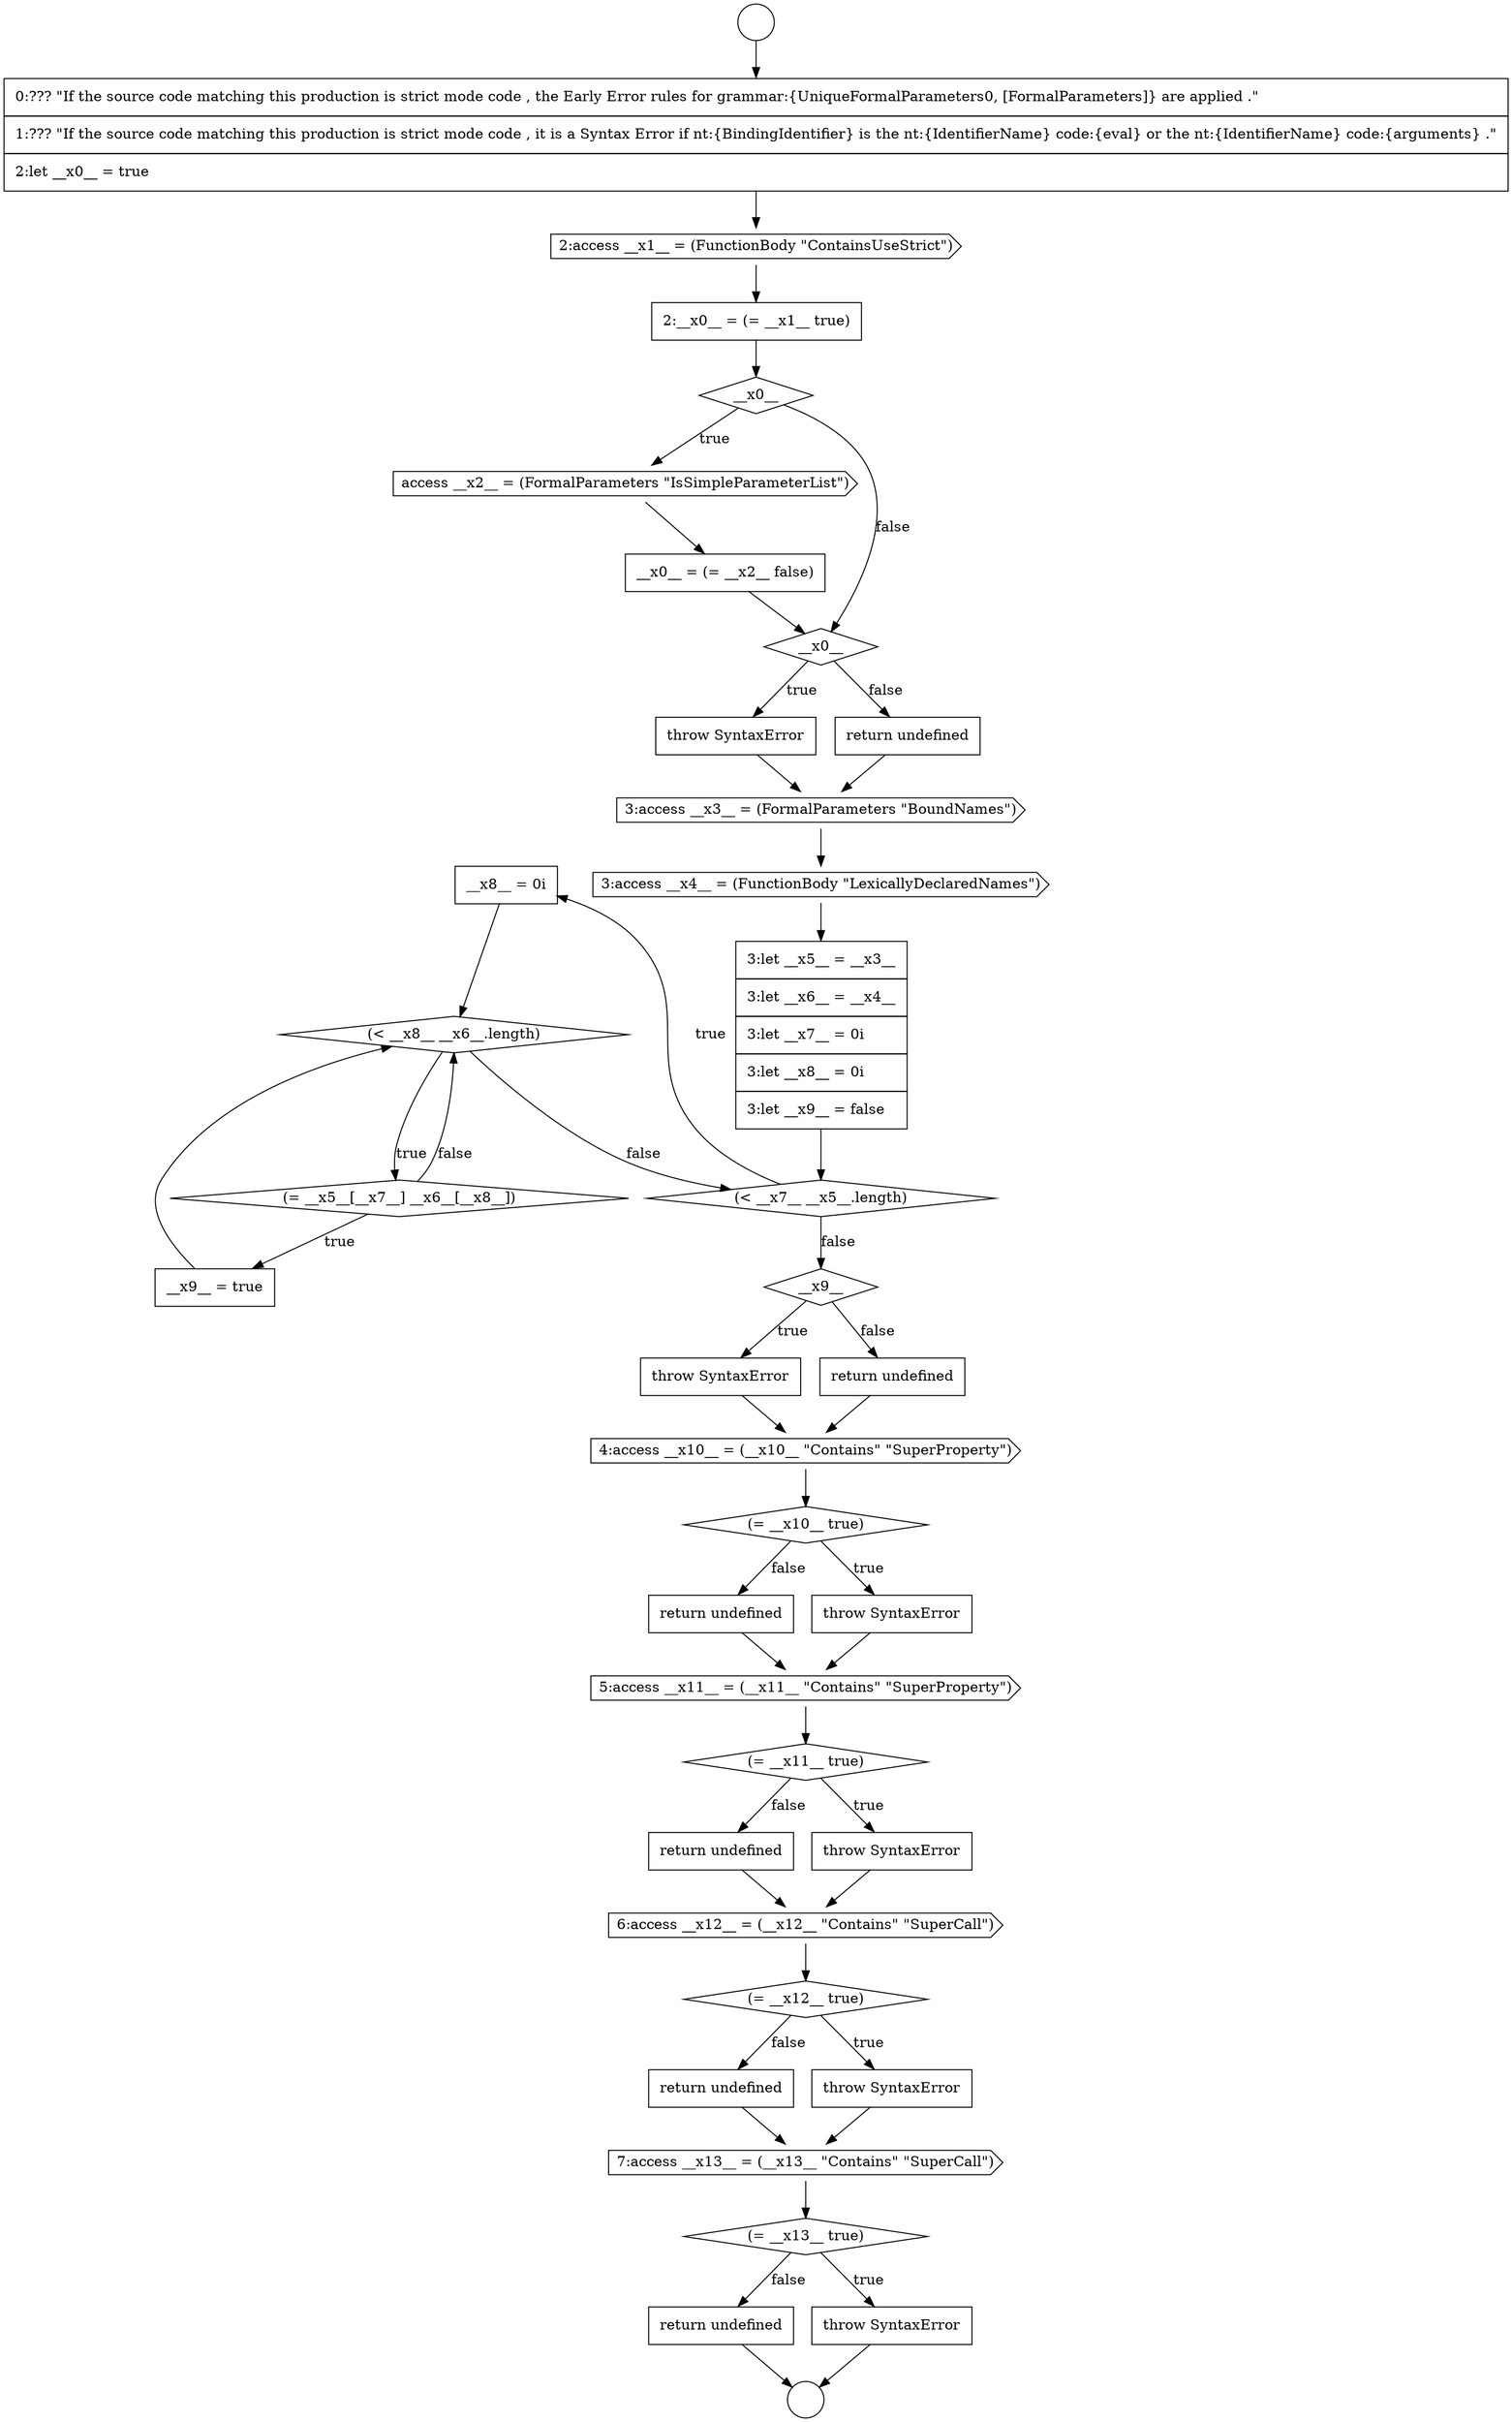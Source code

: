 digraph {
  node17495 [shape=none, margin=0, label=<<font color="black">
    <table border="0" cellborder="1" cellspacing="0" cellpadding="10">
      <tr><td align="left">__x8__ = 0i</td></tr>
    </table>
  </font>> color="black" fillcolor="white" style=filled]
  node17492 [shape=cds, label=<<font color="black">3:access __x4__ = (FunctionBody &quot;LexicallyDeclaredNames&quot;)</font>> color="black" fillcolor="white" style=filled]
  node17481 [shape=circle label=" " color="black" fillcolor="white" style=filled]
  node17517 [shape=none, margin=0, label=<<font color="black">
    <table border="0" cellborder="1" cellspacing="0" cellpadding="10">
      <tr><td align="left">return undefined</td></tr>
    </table>
  </font>> color="black" fillcolor="white" style=filled]
  node17513 [shape=none, margin=0, label=<<font color="black">
    <table border="0" cellborder="1" cellspacing="0" cellpadding="10">
      <tr><td align="left">return undefined</td></tr>
    </table>
  </font>> color="black" fillcolor="white" style=filled]
  node17486 [shape=cds, label=<<font color="black">access __x2__ = (FormalParameters &quot;IsSimpleParameterList&quot;)</font>> color="black" fillcolor="white" style=filled]
  node17509 [shape=none, margin=0, label=<<font color="black">
    <table border="0" cellborder="1" cellspacing="0" cellpadding="10">
      <tr><td align="left">return undefined</td></tr>
    </table>
  </font>> color="black" fillcolor="white" style=filled]
  node17491 [shape=cds, label=<<font color="black">3:access __x3__ = (FormalParameters &quot;BoundNames&quot;)</font>> color="black" fillcolor="white" style=filled]
  node17503 [shape=diamond, label=<<font color="black">(= __x10__ true)</font>> color="black" fillcolor="white" style=filled]
  node17480 [shape=circle label=" " color="black" fillcolor="white" style=filled]
  node17512 [shape=none, margin=0, label=<<font color="black">
    <table border="0" cellborder="1" cellspacing="0" cellpadding="10">
      <tr><td align="left">throw SyntaxError</td></tr>
    </table>
  </font>> color="black" fillcolor="white" style=filled]
  node17489 [shape=none, margin=0, label=<<font color="black">
    <table border="0" cellborder="1" cellspacing="0" cellpadding="10">
      <tr><td align="left">throw SyntaxError</td></tr>
    </table>
  </font>> color="black" fillcolor="white" style=filled]
  node17511 [shape=diamond, label=<<font color="black">(= __x12__ true)</font>> color="black" fillcolor="white" style=filled]
  node17510 [shape=cds, label=<<font color="black">6:access __x12__ = (__x12__ &quot;Contains&quot; &quot;SuperCall&quot;)</font>> color="black" fillcolor="white" style=filled]
  node17502 [shape=cds, label=<<font color="black">4:access __x10__ = (__x10__ &quot;Contains&quot; &quot;SuperProperty&quot;)</font>> color="black" fillcolor="white" style=filled]
  node17507 [shape=diamond, label=<<font color="black">(= __x11__ true)</font>> color="black" fillcolor="white" style=filled]
  node17505 [shape=none, margin=0, label=<<font color="black">
    <table border="0" cellborder="1" cellspacing="0" cellpadding="10">
      <tr><td align="left">return undefined</td></tr>
    </table>
  </font>> color="black" fillcolor="white" style=filled]
  node17485 [shape=diamond, label=<<font color="black">__x0__</font>> color="black" fillcolor="white" style=filled]
  node17498 [shape=none, margin=0, label=<<font color="black">
    <table border="0" cellborder="1" cellspacing="0" cellpadding="10">
      <tr><td align="left">__x9__ = true</td></tr>
    </table>
  </font>> color="black" fillcolor="white" style=filled]
  node17499 [shape=diamond, label=<<font color="black">__x9__</font>> color="black" fillcolor="white" style=filled]
  node17482 [shape=none, margin=0, label=<<font color="black">
    <table border="0" cellborder="1" cellspacing="0" cellpadding="10">
      <tr><td align="left">0:??? &quot;If the source code matching this production is strict mode code , the Early Error rules for grammar:{UniqueFormalParameters0, [FormalParameters]} are applied .&quot;</td></tr>
      <tr><td align="left">1:??? &quot;If the source code matching this production is strict mode code , it is a Syntax Error if nt:{BindingIdentifier} is the nt:{IdentifierName} code:{eval} or the nt:{IdentifierName} code:{arguments} .&quot;</td></tr>
      <tr><td align="left">2:let __x0__ = true</td></tr>
    </table>
  </font>> color="black" fillcolor="white" style=filled]
  node17514 [shape=cds, label=<<font color="black">7:access __x13__ = (__x13__ &quot;Contains&quot; &quot;SuperCall&quot;)</font>> color="black" fillcolor="white" style=filled]
  node17490 [shape=none, margin=0, label=<<font color="black">
    <table border="0" cellborder="1" cellspacing="0" cellpadding="10">
      <tr><td align="left">return undefined</td></tr>
    </table>
  </font>> color="black" fillcolor="white" style=filled]
  node17493 [shape=none, margin=0, label=<<font color="black">
    <table border="0" cellborder="1" cellspacing="0" cellpadding="10">
      <tr><td align="left">3:let __x5__ = __x3__</td></tr>
      <tr><td align="left">3:let __x6__ = __x4__</td></tr>
      <tr><td align="left">3:let __x7__ = 0i</td></tr>
      <tr><td align="left">3:let __x8__ = 0i</td></tr>
      <tr><td align="left">3:let __x9__ = false</td></tr>
    </table>
  </font>> color="black" fillcolor="white" style=filled]
  node17515 [shape=diamond, label=<<font color="black">(= __x13__ true)</font>> color="black" fillcolor="white" style=filled]
  node17494 [shape=diamond, label=<<font color="black">(&lt; __x7__ __x5__.length)</font>> color="black" fillcolor="white" style=filled]
  node17487 [shape=none, margin=0, label=<<font color="black">
    <table border="0" cellborder="1" cellspacing="0" cellpadding="10">
      <tr><td align="left">__x0__ = (= __x2__ false)</td></tr>
    </table>
  </font>> color="black" fillcolor="white" style=filled]
  node17504 [shape=none, margin=0, label=<<font color="black">
    <table border="0" cellborder="1" cellspacing="0" cellpadding="10">
      <tr><td align="left">throw SyntaxError</td></tr>
    </table>
  </font>> color="black" fillcolor="white" style=filled]
  node17483 [shape=cds, label=<<font color="black">2:access __x1__ = (FunctionBody &quot;ContainsUseStrict&quot;)</font>> color="black" fillcolor="white" style=filled]
  node17500 [shape=none, margin=0, label=<<font color="black">
    <table border="0" cellborder="1" cellspacing="0" cellpadding="10">
      <tr><td align="left">throw SyntaxError</td></tr>
    </table>
  </font>> color="black" fillcolor="white" style=filled]
  node17496 [shape=diamond, label=<<font color="black">(&lt; __x8__ __x6__.length)</font>> color="black" fillcolor="white" style=filled]
  node17501 [shape=none, margin=0, label=<<font color="black">
    <table border="0" cellborder="1" cellspacing="0" cellpadding="10">
      <tr><td align="left">return undefined</td></tr>
    </table>
  </font>> color="black" fillcolor="white" style=filled]
  node17508 [shape=none, margin=0, label=<<font color="black">
    <table border="0" cellborder="1" cellspacing="0" cellpadding="10">
      <tr><td align="left">throw SyntaxError</td></tr>
    </table>
  </font>> color="black" fillcolor="white" style=filled]
  node17506 [shape=cds, label=<<font color="black">5:access __x11__ = (__x11__ &quot;Contains&quot; &quot;SuperProperty&quot;)</font>> color="black" fillcolor="white" style=filled]
  node17488 [shape=diamond, label=<<font color="black">__x0__</font>> color="black" fillcolor="white" style=filled]
  node17516 [shape=none, margin=0, label=<<font color="black">
    <table border="0" cellborder="1" cellspacing="0" cellpadding="10">
      <tr><td align="left">throw SyntaxError</td></tr>
    </table>
  </font>> color="black" fillcolor="white" style=filled]
  node17484 [shape=none, margin=0, label=<<font color="black">
    <table border="0" cellborder="1" cellspacing="0" cellpadding="10">
      <tr><td align="left">2:__x0__ = (= __x1__ true)</td></tr>
    </table>
  </font>> color="black" fillcolor="white" style=filled]
  node17497 [shape=diamond, label=<<font color="black">(= __x5__[__x7__] __x6__[__x8__])</font>> color="black" fillcolor="white" style=filled]
  node17489 -> node17491 [ color="black"]
  node17497 -> node17498 [label=<<font color="black">true</font>> color="black"]
  node17497 -> node17496 [label=<<font color="black">false</font>> color="black"]
  node17516 -> node17481 [ color="black"]
  node17486 -> node17487 [ color="black"]
  node17485 -> node17486 [label=<<font color="black">true</font>> color="black"]
  node17485 -> node17488 [label=<<font color="black">false</font>> color="black"]
  node17506 -> node17507 [ color="black"]
  node17504 -> node17506 [ color="black"]
  node17513 -> node17514 [ color="black"]
  node17483 -> node17484 [ color="black"]
  node17510 -> node17511 [ color="black"]
  node17482 -> node17483 [ color="black"]
  node17505 -> node17506 [ color="black"]
  node17488 -> node17489 [label=<<font color="black">true</font>> color="black"]
  node17488 -> node17490 [label=<<font color="black">false</font>> color="black"]
  node17495 -> node17496 [ color="black"]
  node17496 -> node17497 [label=<<font color="black">true</font>> color="black"]
  node17496 -> node17494 [label=<<font color="black">false</font>> color="black"]
  node17515 -> node17516 [label=<<font color="black">true</font>> color="black"]
  node17515 -> node17517 [label=<<font color="black">false</font>> color="black"]
  node17512 -> node17514 [ color="black"]
  node17500 -> node17502 [ color="black"]
  node17502 -> node17503 [ color="black"]
  node17517 -> node17481 [ color="black"]
  node17509 -> node17510 [ color="black"]
  node17503 -> node17504 [label=<<font color="black">true</font>> color="black"]
  node17503 -> node17505 [label=<<font color="black">false</font>> color="black"]
  node17514 -> node17515 [ color="black"]
  node17499 -> node17500 [label=<<font color="black">true</font>> color="black"]
  node17499 -> node17501 [label=<<font color="black">false</font>> color="black"]
  node17494 -> node17495 [label=<<font color="black">true</font>> color="black"]
  node17494 -> node17499 [label=<<font color="black">false</font>> color="black"]
  node17508 -> node17510 [ color="black"]
  node17507 -> node17508 [label=<<font color="black">true</font>> color="black"]
  node17507 -> node17509 [label=<<font color="black">false</font>> color="black"]
  node17484 -> node17485 [ color="black"]
  node17490 -> node17491 [ color="black"]
  node17492 -> node17493 [ color="black"]
  node17491 -> node17492 [ color="black"]
  node17493 -> node17494 [ color="black"]
  node17498 -> node17496 [ color="black"]
  node17511 -> node17512 [label=<<font color="black">true</font>> color="black"]
  node17511 -> node17513 [label=<<font color="black">false</font>> color="black"]
  node17487 -> node17488 [ color="black"]
  node17501 -> node17502 [ color="black"]
  node17480 -> node17482 [ color="black"]
}

